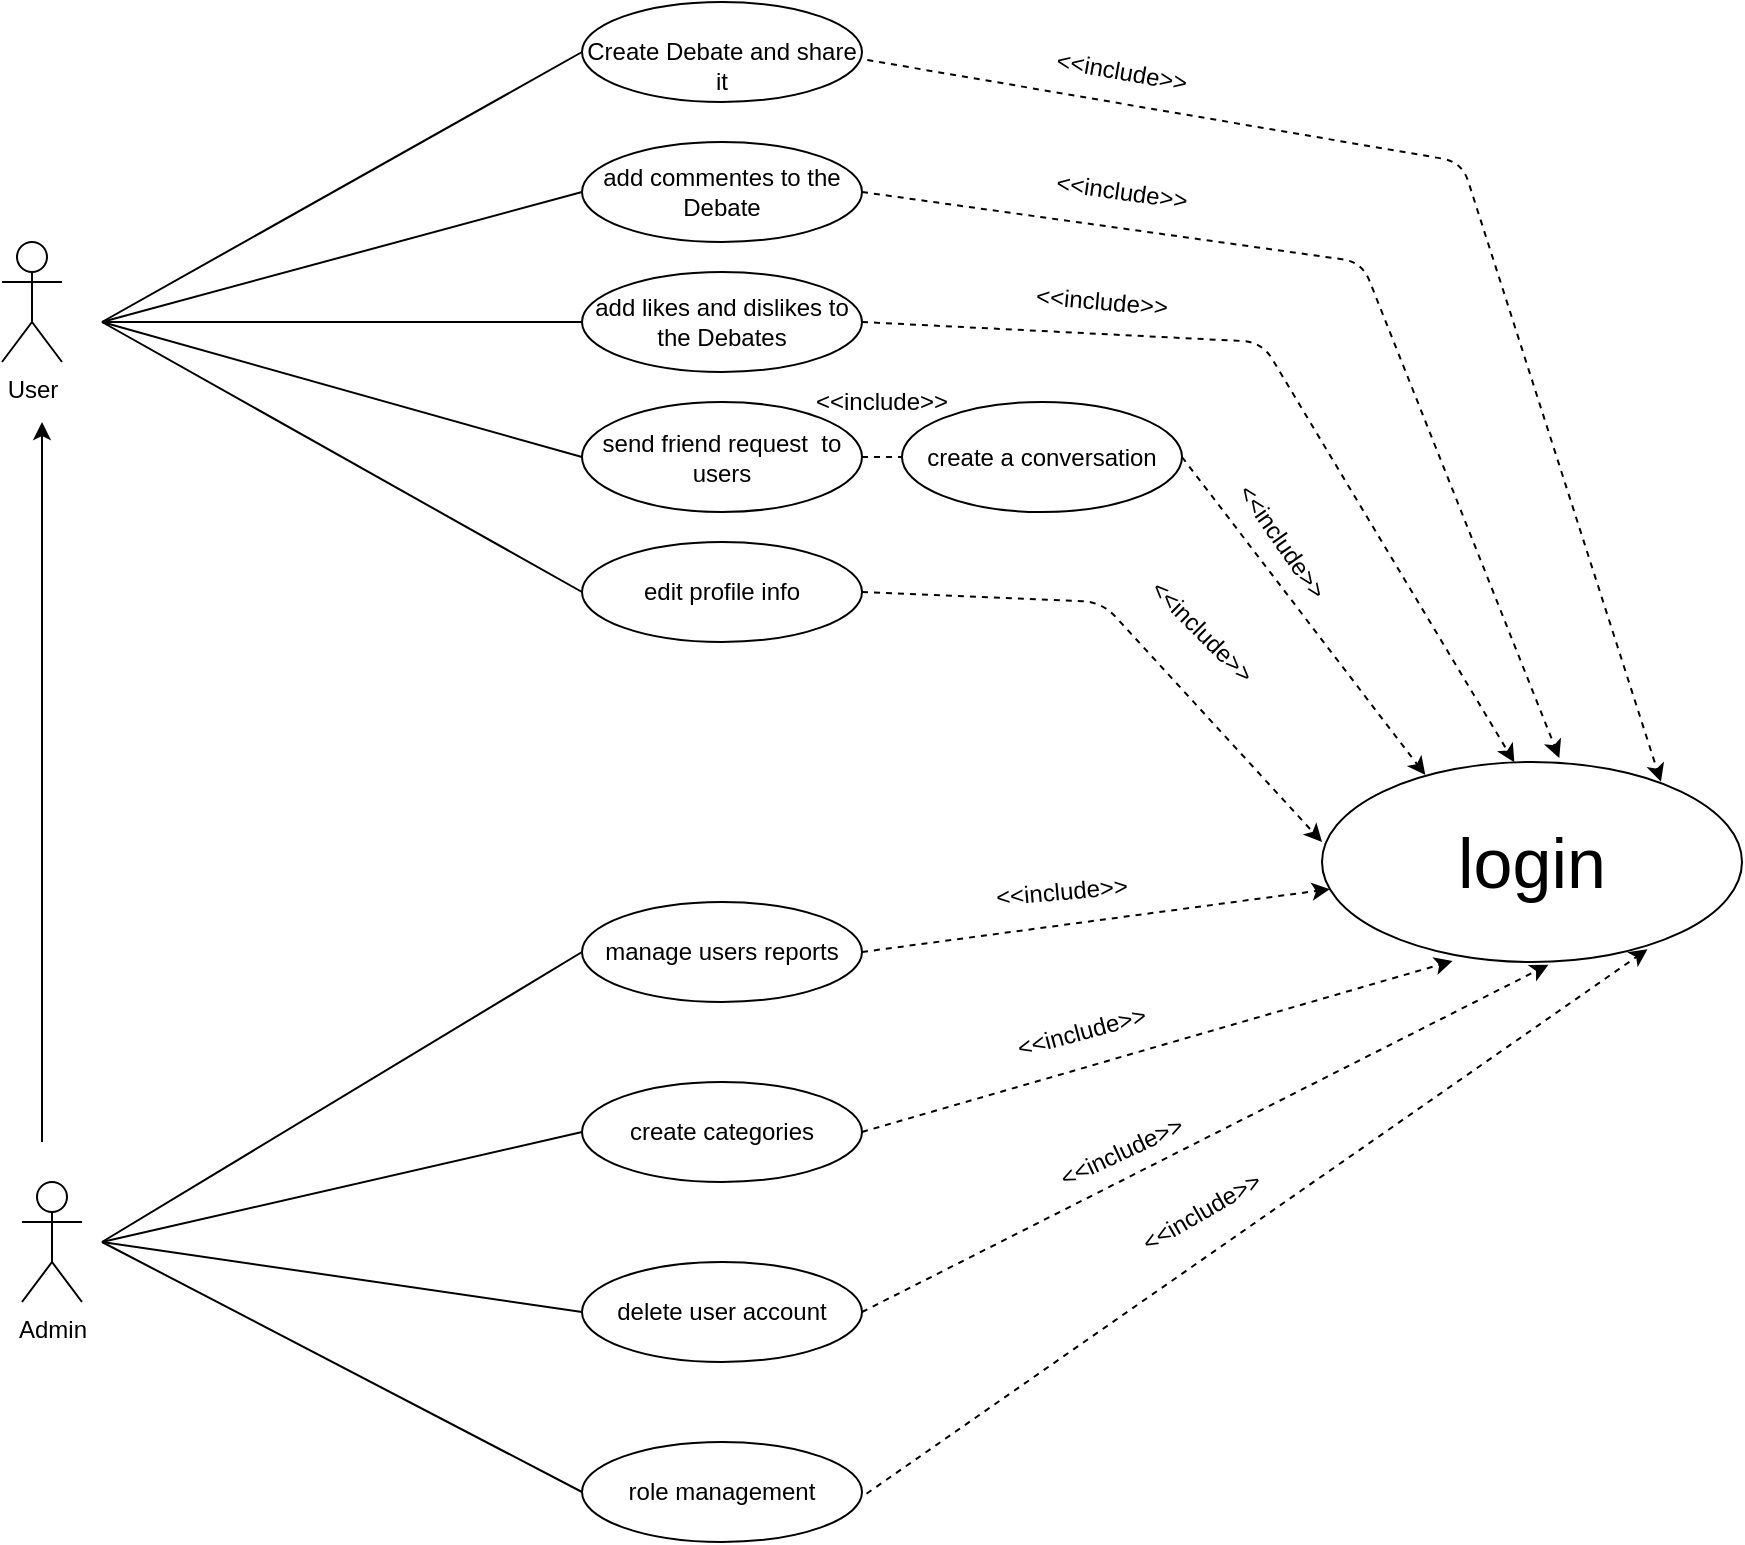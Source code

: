 <mxfile>
    <diagram id="1t8ivfm7KTQ6anX4z2tU" name="Page-1">
        <mxGraphModel dx="1445" dy="456" grid="1" gridSize="10" guides="1" tooltips="1" connect="1" arrows="1" fold="1" page="1" pageScale="1" pageWidth="850" pageHeight="1100" math="0" shadow="0">
            <root>
                <mxCell id="0"/>
                <mxCell id="1" parent="0"/>
                <mxCell id="70" value="" style="endArrow=classic;html=1;fontSize=12;exitX=1;exitY=0.5;exitDx=0;exitDy=0;entryX=0.539;entryY=1.014;entryDx=0;entryDy=0;entryPerimeter=0;dashed=1;" parent="1" source="33" target="8" edge="1">
                    <mxGeometry width="50" height="50" relative="1" as="geometry">
                        <mxPoint x="300" y="760" as="sourcePoint"/>
                        <mxPoint x="350" y="710" as="targetPoint"/>
                    </mxGeometry>
                </mxCell>
                <mxCell id="3" value="User" style="shape=umlActor;verticalLabelPosition=bottom;verticalAlign=top;html=1;" parent="1" vertex="1">
                    <mxGeometry x="-150" y="330" width="30" height="60" as="geometry"/>
                </mxCell>
                <mxCell id="4" value="&lt;br&gt;Create Debate and share it" style="ellipse;whiteSpace=wrap;html=1;" parent="1" vertex="1">
                    <mxGeometry x="140" y="210" width="140" height="50" as="geometry"/>
                </mxCell>
                <mxCell id="5" value="add commentes to the Debate" style="ellipse;whiteSpace=wrap;html=1;" parent="1" vertex="1">
                    <mxGeometry x="140" y="280" width="140" height="50" as="geometry"/>
                </mxCell>
                <mxCell id="6" value="add likes and dislikes to the Debates" style="ellipse;whiteSpace=wrap;html=1;" parent="1" vertex="1">
                    <mxGeometry x="140" y="345" width="140" height="50" as="geometry"/>
                </mxCell>
                <mxCell id="8" value="&lt;font style=&quot;font-size: 35px;&quot;&gt;login&lt;/font&gt;" style="ellipse;whiteSpace=wrap;html=1;" parent="1" vertex="1">
                    <mxGeometry x="510" y="590" width="210" height="100" as="geometry"/>
                </mxCell>
                <mxCell id="9" value="" style="endArrow=none;html=1;fontSize=22;exitX=0;exitY=0.5;exitDx=0;exitDy=0;" parent="1" source="4" edge="1">
                    <mxGeometry width="50" height="50" relative="1" as="geometry">
                        <mxPoint x="260" y="310" as="sourcePoint"/>
                        <mxPoint x="-100" y="370" as="targetPoint"/>
                    </mxGeometry>
                </mxCell>
                <mxCell id="10" value="" style="endArrow=none;html=1;fontSize=22;exitX=0;exitY=0.5;exitDx=0;exitDy=0;" parent="1" source="5" edge="1">
                    <mxGeometry width="50" height="50" relative="1" as="geometry">
                        <mxPoint x="260" y="310" as="sourcePoint"/>
                        <mxPoint x="-100" y="370" as="targetPoint"/>
                    </mxGeometry>
                </mxCell>
                <mxCell id="11" value="" style="endArrow=none;html=1;fontSize=22;exitX=0;exitY=0.5;exitDx=0;exitDy=0;" parent="1" source="6" edge="1">
                    <mxGeometry width="50" height="50" relative="1" as="geometry">
                        <mxPoint x="190" y="300" as="sourcePoint"/>
                        <mxPoint x="-100" y="370" as="targetPoint"/>
                    </mxGeometry>
                </mxCell>
                <mxCell id="19" value="" style="endArrow=none;html=1;fontSize=22;exitX=0;exitY=0.5;exitDx=0;exitDy=0;" parent="1" source="31" edge="1">
                    <mxGeometry width="50" height="50" relative="1" as="geometry">
                        <mxPoint x="140.0" y="695" as="sourcePoint"/>
                        <mxPoint x="-100" y="830" as="targetPoint"/>
                    </mxGeometry>
                </mxCell>
                <mxCell id="20" value="" style="endArrow=none;html=1;fontSize=22;exitX=0;exitY=0.5;exitDx=0;exitDy=0;" parent="1" source="32" edge="1">
                    <mxGeometry width="50" height="50" relative="1" as="geometry">
                        <mxPoint x="140.0" y="795" as="sourcePoint"/>
                        <mxPoint x="-100" y="830" as="targetPoint"/>
                    </mxGeometry>
                </mxCell>
                <mxCell id="21" value="" style="endArrow=none;html=1;fontSize=22;exitX=0;exitY=0.5;exitDx=0;exitDy=0;" parent="1" source="33" edge="1">
                    <mxGeometry width="50" height="50" relative="1" as="geometry">
                        <mxPoint x="130" y="890" as="sourcePoint"/>
                        <mxPoint x="-100" y="830" as="targetPoint"/>
                    </mxGeometry>
                </mxCell>
                <mxCell id="23" value="" style="endArrow=classic;html=1;fontSize=22;" parent="1" edge="1">
                    <mxGeometry width="50" height="50" relative="1" as="geometry">
                        <mxPoint x="-130" y="780" as="sourcePoint"/>
                        <mxPoint x="-130" y="420" as="targetPoint"/>
                    </mxGeometry>
                </mxCell>
                <mxCell id="24" value="Admin" style="shape=umlActor;verticalLabelPosition=bottom;verticalAlign=top;html=1;" parent="1" vertex="1">
                    <mxGeometry x="-140" y="800" width="30" height="60" as="geometry"/>
                </mxCell>
                <mxCell id="27" value="send friend request&amp;nbsp; to users" style="ellipse;whiteSpace=wrap;html=1;fontSize=12;" parent="1" vertex="1">
                    <mxGeometry x="140" y="410" width="140" height="55" as="geometry"/>
                </mxCell>
                <mxCell id="28" value="" style="endArrow=none;html=1;fontSize=12;exitX=0;exitY=0.5;exitDx=0;exitDy=0;" parent="1" source="27" edge="1">
                    <mxGeometry width="50" height="50" relative="1" as="geometry">
                        <mxPoint x="370" y="520" as="sourcePoint"/>
                        <mxPoint x="-100" y="370" as="targetPoint"/>
                    </mxGeometry>
                </mxCell>
                <mxCell id="31" value="manage users reports" style="ellipse;whiteSpace=wrap;html=1;fontSize=12;" parent="1" vertex="1">
                    <mxGeometry x="140" y="660" width="140" height="50" as="geometry"/>
                </mxCell>
                <mxCell id="32" value="create categories" style="ellipse;whiteSpace=wrap;html=1;fontSize=12;" parent="1" vertex="1">
                    <mxGeometry x="140" y="750" width="140" height="50" as="geometry"/>
                </mxCell>
                <mxCell id="33" value="delete user account" style="ellipse;whiteSpace=wrap;html=1;fontSize=12;" parent="1" vertex="1">
                    <mxGeometry x="140" y="840" width="140" height="50" as="geometry"/>
                </mxCell>
                <mxCell id="34" value="edit profile info" style="ellipse;whiteSpace=wrap;html=1;fontSize=12;" parent="1" vertex="1">
                    <mxGeometry x="140" y="480" width="140" height="50" as="geometry"/>
                </mxCell>
                <mxCell id="35" value="" style="endArrow=none;html=1;fontSize=12;entryX=0;entryY=0.5;entryDx=0;entryDy=0;" parent="1" target="34" edge="1">
                    <mxGeometry width="50" height="50" relative="1" as="geometry">
                        <mxPoint x="-100" y="370" as="sourcePoint"/>
                        <mxPoint x="190" y="380" as="targetPoint"/>
                    </mxGeometry>
                </mxCell>
                <mxCell id="36" value="" style="endArrow=none;html=1;fontSize=12;exitX=0;exitY=0.5;exitDx=0;exitDy=0;" parent="1" source="29" edge="1">
                    <mxGeometry width="50" height="50" relative="1" as="geometry">
                        <mxPoint x="140" y="870" as="sourcePoint"/>
                        <mxPoint x="-100" y="830" as="targetPoint"/>
                    </mxGeometry>
                </mxCell>
                <mxCell id="57" value="" style="endArrow=classic;html=1;fontSize=12;exitX=1;exitY=0.5;exitDx=0;exitDy=0;dashed=1;" parent="1" source="31" target="8" edge="1">
                    <mxGeometry width="50" height="50" relative="1" as="geometry">
                        <mxPoint x="290" y="770" as="sourcePoint"/>
                        <mxPoint x="340" y="720" as="targetPoint"/>
                    </mxGeometry>
                </mxCell>
                <mxCell id="66" value="" style="endArrow=classic;html=1;fontSize=12;entryX=0.311;entryY=0.995;entryDx=0;entryDy=0;entryPerimeter=0;exitX=1;exitY=0.5;exitDx=0;exitDy=0;dashed=1;" parent="1" source="32" target="8" edge="1">
                    <mxGeometry width="50" height="50" relative="1" as="geometry">
                        <mxPoint x="300" y="760" as="sourcePoint"/>
                        <mxPoint x="350" y="710" as="targetPoint"/>
                    </mxGeometry>
                </mxCell>
                <mxCell id="29" value="role management" style="ellipse;whiteSpace=wrap;html=1;fontSize=12;" parent="1" vertex="1">
                    <mxGeometry x="140" y="930" width="140" height="50" as="geometry"/>
                </mxCell>
                <mxCell id="73" value="" style="endArrow=classic;html=1;dashed=1;fontSize=12;exitX=1.016;exitY=0.517;exitDx=0;exitDy=0;exitPerimeter=0;entryX=0.775;entryY=0.936;entryDx=0;entryDy=0;entryPerimeter=0;" parent="1" source="29" target="8" edge="1">
                    <mxGeometry width="50" height="50" relative="1" as="geometry">
                        <mxPoint x="310" y="1010" as="sourcePoint"/>
                        <mxPoint x="360" y="960" as="targetPoint"/>
                    </mxGeometry>
                </mxCell>
                <mxCell id="74" value="" style="endArrow=classic;html=1;dashed=1;fontSize=12;exitX=1;exitY=0.5;exitDx=0;exitDy=0;entryX=0;entryY=0.4;entryDx=0;entryDy=0;entryPerimeter=0;" parent="1" source="34" target="8" edge="1">
                    <mxGeometry width="50" height="50" relative="1" as="geometry">
                        <mxPoint x="370" y="500" as="sourcePoint"/>
                        <mxPoint x="420" y="450" as="targetPoint"/>
                        <Array as="points">
                            <mxPoint x="400" y="510"/>
                        </Array>
                    </mxGeometry>
                </mxCell>
                <mxCell id="77" value="" style="endArrow=classic;html=1;dashed=1;fontSize=12;exitX=1;exitY=0.5;exitDx=0;exitDy=0;entryX=0.458;entryY=0.002;entryDx=0;entryDy=0;entryPerimeter=0;" parent="1" source="6" target="8" edge="1">
                    <mxGeometry width="50" height="50" relative="1" as="geometry">
                        <mxPoint x="370" y="500" as="sourcePoint"/>
                        <mxPoint x="420" y="450" as="targetPoint"/>
                        <Array as="points">
                            <mxPoint x="480" y="380"/>
                        </Array>
                    </mxGeometry>
                </mxCell>
                <mxCell id="78" value="" style="endArrow=classic;html=1;dashed=1;fontSize=12;exitX=1;exitY=0.5;exitDx=0;exitDy=0;entryX=0.565;entryY=-0.02;entryDx=0;entryDy=0;entryPerimeter=0;" parent="1" source="5" target="8" edge="1">
                    <mxGeometry width="50" height="50" relative="1" as="geometry">
                        <mxPoint x="370" y="500" as="sourcePoint"/>
                        <mxPoint x="420" y="450" as="targetPoint"/>
                        <Array as="points">
                            <mxPoint x="530" y="340"/>
                        </Array>
                    </mxGeometry>
                </mxCell>
                <mxCell id="79" value="" style="endArrow=classic;html=1;dashed=1;fontSize=12;exitX=1.019;exitY=0.58;exitDx=0;exitDy=0;exitPerimeter=0;entryX=0.807;entryY=0.099;entryDx=0;entryDy=0;entryPerimeter=0;" parent="1" source="4" target="8" edge="1">
                    <mxGeometry width="50" height="50" relative="1" as="geometry">
                        <mxPoint x="370" y="500" as="sourcePoint"/>
                        <mxPoint x="420" y="450" as="targetPoint"/>
                        <Array as="points">
                            <mxPoint x="580" y="290"/>
                        </Array>
                    </mxGeometry>
                </mxCell>
                <mxCell id="82" value="&amp;lt;&amp;lt;include&amp;gt;&amp;gt;" style="text;strokeColor=none;align=center;fillColor=none;html=1;verticalAlign=middle;whiteSpace=wrap;rounded=0;fontSize=12;rotation=10;" parent="1" vertex="1">
                    <mxGeometry x="380" y="230" width="60" height="30" as="geometry"/>
                </mxCell>
                <mxCell id="83" value="&amp;lt;&amp;lt;include&amp;gt;&amp;gt;" style="text;strokeColor=none;align=center;fillColor=none;html=1;verticalAlign=middle;whiteSpace=wrap;rounded=0;fontSize=12;rotation=8;" parent="1" vertex="1">
                    <mxGeometry x="380" y="290" width="60" height="30" as="geometry"/>
                </mxCell>
                <mxCell id="84" value="&amp;lt;&amp;lt;include&amp;gt;&amp;gt;" style="text;strokeColor=none;align=center;fillColor=none;html=1;verticalAlign=middle;whiteSpace=wrap;rounded=0;fontSize=12;rotation=5;" parent="1" vertex="1">
                    <mxGeometry x="370" y="345" width="60" height="30" as="geometry"/>
                </mxCell>
                <mxCell id="86" value="&amp;lt;&amp;lt;include&amp;gt;&amp;gt;" style="text;strokeColor=none;align=center;fillColor=none;html=1;verticalAlign=middle;whiteSpace=wrap;rounded=0;fontSize=12;rotation=55;" parent="1" vertex="1">
                    <mxGeometry x="460" y="465" width="60" height="30" as="geometry"/>
                </mxCell>
                <mxCell id="88" value="&amp;lt;&amp;lt;include&amp;gt;&amp;gt;" style="text;strokeColor=none;align=center;fillColor=none;html=1;verticalAlign=middle;whiteSpace=wrap;rounded=0;fontSize=12;rotation=45;" parent="1" vertex="1">
                    <mxGeometry x="420" y="510" width="60" height="30" as="geometry"/>
                </mxCell>
                <mxCell id="89" value="&amp;lt;&amp;lt;include&amp;gt;&amp;gt;" style="text;strokeColor=none;align=center;fillColor=none;html=1;verticalAlign=middle;whiteSpace=wrap;rounded=0;fontSize=12;rotation=-5;" parent="1" vertex="1">
                    <mxGeometry x="350" y="640" width="60" height="30" as="geometry"/>
                </mxCell>
                <mxCell id="90" value="&amp;lt;&amp;lt;include&amp;gt;&amp;gt;" style="text;strokeColor=none;align=center;fillColor=none;html=1;verticalAlign=middle;whiteSpace=wrap;rounded=0;fontSize=12;rotation=-15;" parent="1" vertex="1">
                    <mxGeometry x="360" y="710" width="60" height="30" as="geometry"/>
                </mxCell>
                <mxCell id="91" value="&amp;lt;&amp;lt;include&amp;gt;&amp;gt;" style="text;strokeColor=none;align=center;fillColor=none;html=1;verticalAlign=middle;whiteSpace=wrap;rounded=0;fontSize=12;rotation=-25;" parent="1" vertex="1">
                    <mxGeometry x="380" y="770" width="60" height="30" as="geometry"/>
                </mxCell>
                <mxCell id="92" value="&amp;lt;&amp;lt;include&amp;gt;&amp;gt;" style="text;strokeColor=none;align=center;fillColor=none;html=1;verticalAlign=middle;whiteSpace=wrap;rounded=0;fontSize=12;rotation=-30;" parent="1" vertex="1">
                    <mxGeometry x="420" y="800" width="60" height="30" as="geometry"/>
                </mxCell>
                <mxCell id="93" value="" style="endArrow=classic;html=1;exitX=1;exitY=0.5;exitDx=0;exitDy=0;entryX=0.246;entryY=0.065;entryDx=0;entryDy=0;entryPerimeter=0;dashed=1;startArrow=none;" parent="1" source="94" target="8" edge="1">
                    <mxGeometry width="50" height="50" relative="1" as="geometry">
                        <mxPoint x="310" y="440" as="sourcePoint"/>
                        <mxPoint x="360" y="390" as="targetPoint"/>
                        <Array as="points">
                            <mxPoint x="440" y="438"/>
                        </Array>
                    </mxGeometry>
                </mxCell>
                <mxCell id="95" value="" style="endArrow=none;html=1;exitX=1;exitY=0.5;exitDx=0;exitDy=0;entryX=0;entryY=0.5;entryDx=0;entryDy=0;dashed=1;" edge="1" parent="1" source="27" target="94">
                    <mxGeometry width="50" height="50" relative="1" as="geometry">
                        <mxPoint x="280" y="437.5" as="sourcePoint"/>
                        <mxPoint x="561.66" y="596.5" as="targetPoint"/>
                        <Array as="points"/>
                    </mxGeometry>
                </mxCell>
                <mxCell id="94" value="create a conversation" style="ellipse;whiteSpace=wrap;html=1;fontSize=12;" vertex="1" parent="1">
                    <mxGeometry x="300" y="410" width="140" height="55" as="geometry"/>
                </mxCell>
                <mxCell id="96" value="&amp;lt;&amp;lt;include&amp;gt;&amp;gt;" style="text;strokeColor=none;align=center;fillColor=none;html=1;verticalAlign=middle;whiteSpace=wrap;rounded=0;fontSize=12;rotation=0;" vertex="1" parent="1">
                    <mxGeometry x="260" y="395" width="60" height="30" as="geometry"/>
                </mxCell>
            </root>
        </mxGraphModel>
    </diagram>
</mxfile>